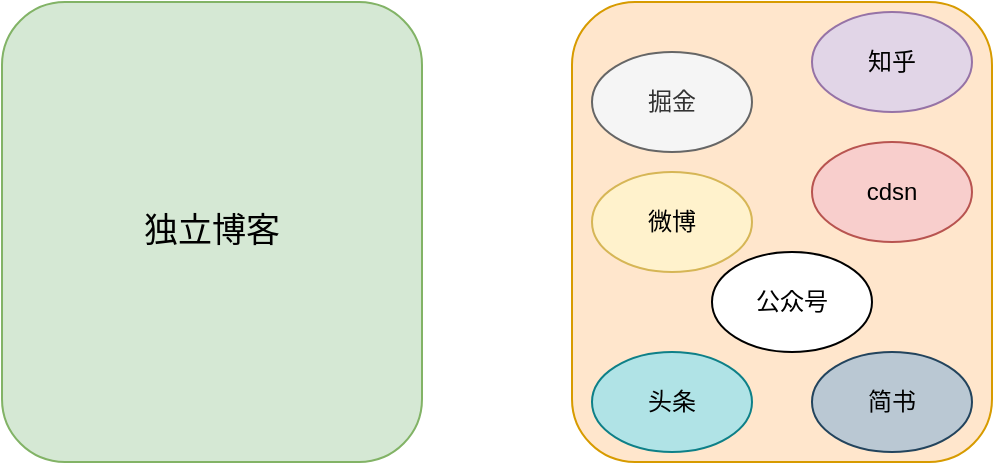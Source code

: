 <mxfile version="12.2.2" type="device" pages="1"><diagram id="16dqFkXEvyLQwlSsQ_3z" name="第 1 页"><mxGraphModel dx="1422" dy="822" grid="1" gridSize="10" guides="1" tooltips="1" connect="1" arrows="1" fold="1" page="1" pageScale="1" pageWidth="827" pageHeight="1169" math="0" shadow="0"><root><mxCell id="0"/><mxCell id="1" parent="0"/><mxCell id="0IscT4c0fnuq3Lk5fRX--9" value="&lt;font style=&quot;font-size: 17px&quot;&gt;独立博客&lt;/font&gt;" style="rounded=1;whiteSpace=wrap;html=1;fillColor=#d5e8d4;strokeColor=#82b366;" vertex="1" parent="1"><mxGeometry x="166" y="120" width="210" height="230" as="geometry"/></mxCell><mxCell id="0IscT4c0fnuq3Lk5fRX--8" value="" style="rounded=1;whiteSpace=wrap;html=1;fillColor=#ffe6cc;strokeColor=#d79b00;" vertex="1" parent="1"><mxGeometry x="451" y="120" width="210" height="230" as="geometry"/></mxCell><mxCell id="0IscT4c0fnuq3Lk5fRX--10" value="掘金" style="ellipse;whiteSpace=wrap;html=1;fillColor=#f5f5f5;strokeColor=#666666;fontColor=#333333;" vertex="1" parent="1"><mxGeometry x="461" y="145" width="80" height="50" as="geometry"/></mxCell><mxCell id="0IscT4c0fnuq3Lk5fRX--11" value="微博" style="ellipse;whiteSpace=wrap;html=1;fillColor=#fff2cc;strokeColor=#d6b656;" vertex="1" parent="1"><mxGeometry x="461" y="205" width="80" height="50" as="geometry"/></mxCell><mxCell id="0IscT4c0fnuq3Lk5fRX--12" value="头条" style="ellipse;whiteSpace=wrap;html=1;fillColor=#b0e3e6;strokeColor=#0e8088;" vertex="1" parent="1"><mxGeometry x="461" y="295" width="80" height="50" as="geometry"/></mxCell><mxCell id="0IscT4c0fnuq3Lk5fRX--13" value="知乎" style="ellipse;whiteSpace=wrap;html=1;fillColor=#e1d5e7;strokeColor=#9673a6;" vertex="1" parent="1"><mxGeometry x="571" y="125" width="80" height="50" as="geometry"/></mxCell><mxCell id="0IscT4c0fnuq3Lk5fRX--15" value="cdsn" style="ellipse;whiteSpace=wrap;html=1;fillColor=#f8cecc;strokeColor=#b85450;" vertex="1" parent="1"><mxGeometry x="571" y="190" width="80" height="50" as="geometry"/></mxCell><mxCell id="0IscT4c0fnuq3Lk5fRX--16" value="公众号" style="ellipse;whiteSpace=wrap;html=1;" vertex="1" parent="1"><mxGeometry x="521" y="245" width="80" height="50" as="geometry"/></mxCell><mxCell id="0IscT4c0fnuq3Lk5fRX--17" value="简书" style="ellipse;whiteSpace=wrap;html=1;fillColor=#bac8d3;strokeColor=#23445d;" vertex="1" parent="1"><mxGeometry x="571" y="295" width="80" height="50" as="geometry"/></mxCell></root></mxGraphModel></diagram></mxfile>